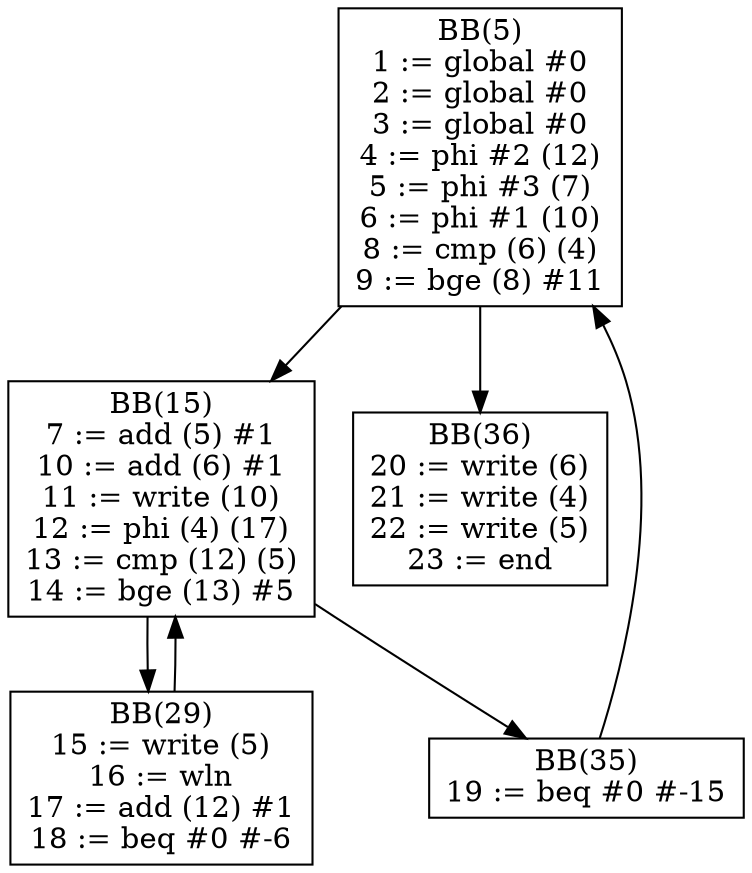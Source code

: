 digraph cfg {
BB5[shape = box, label = "BB(5)\n" + "1 := global #0\n" + "2 := global #0\n" + "3 := global #0\n" + "4 := phi #2 (12)\n" + "5 := phi #3 (7)\n" + "6 := phi #1 (10)\n" + "8 := cmp (6) (4)\n" + "9 := bge (8) #11\n"];
BB15[shape = box, label = "BB(15)\n" + "7 := add (5) #1\n" + "10 := add (6) #1\n" + "11 := write (10)\n" + "12 := phi (4) (17)\n" + "13 := cmp (12) (5)\n" + "14 := bge (13) #5\n"];
BB36[shape = box, label = "BB(36)\n" + "20 := write (6)\n" + "21 := write (4)\n" + "22 := write (5)\n" + "23 := end\n"];
BB29[shape = box, label = "BB(29)\n" + "15 := write (5)\n" + "16 := wln\n" + "17 := add (12) #1\n" + "18 := beq #0 #-6\n"];
BB35[shape = box, label = "BB(35)\n" + "19 := beq #0 #-15\n"];
BB5 -> BB15;
BB5 -> BB36;
BB15 -> BB29;
BB15 -> BB35;
BB29 -> BB15;
BB35 -> BB5;
}

